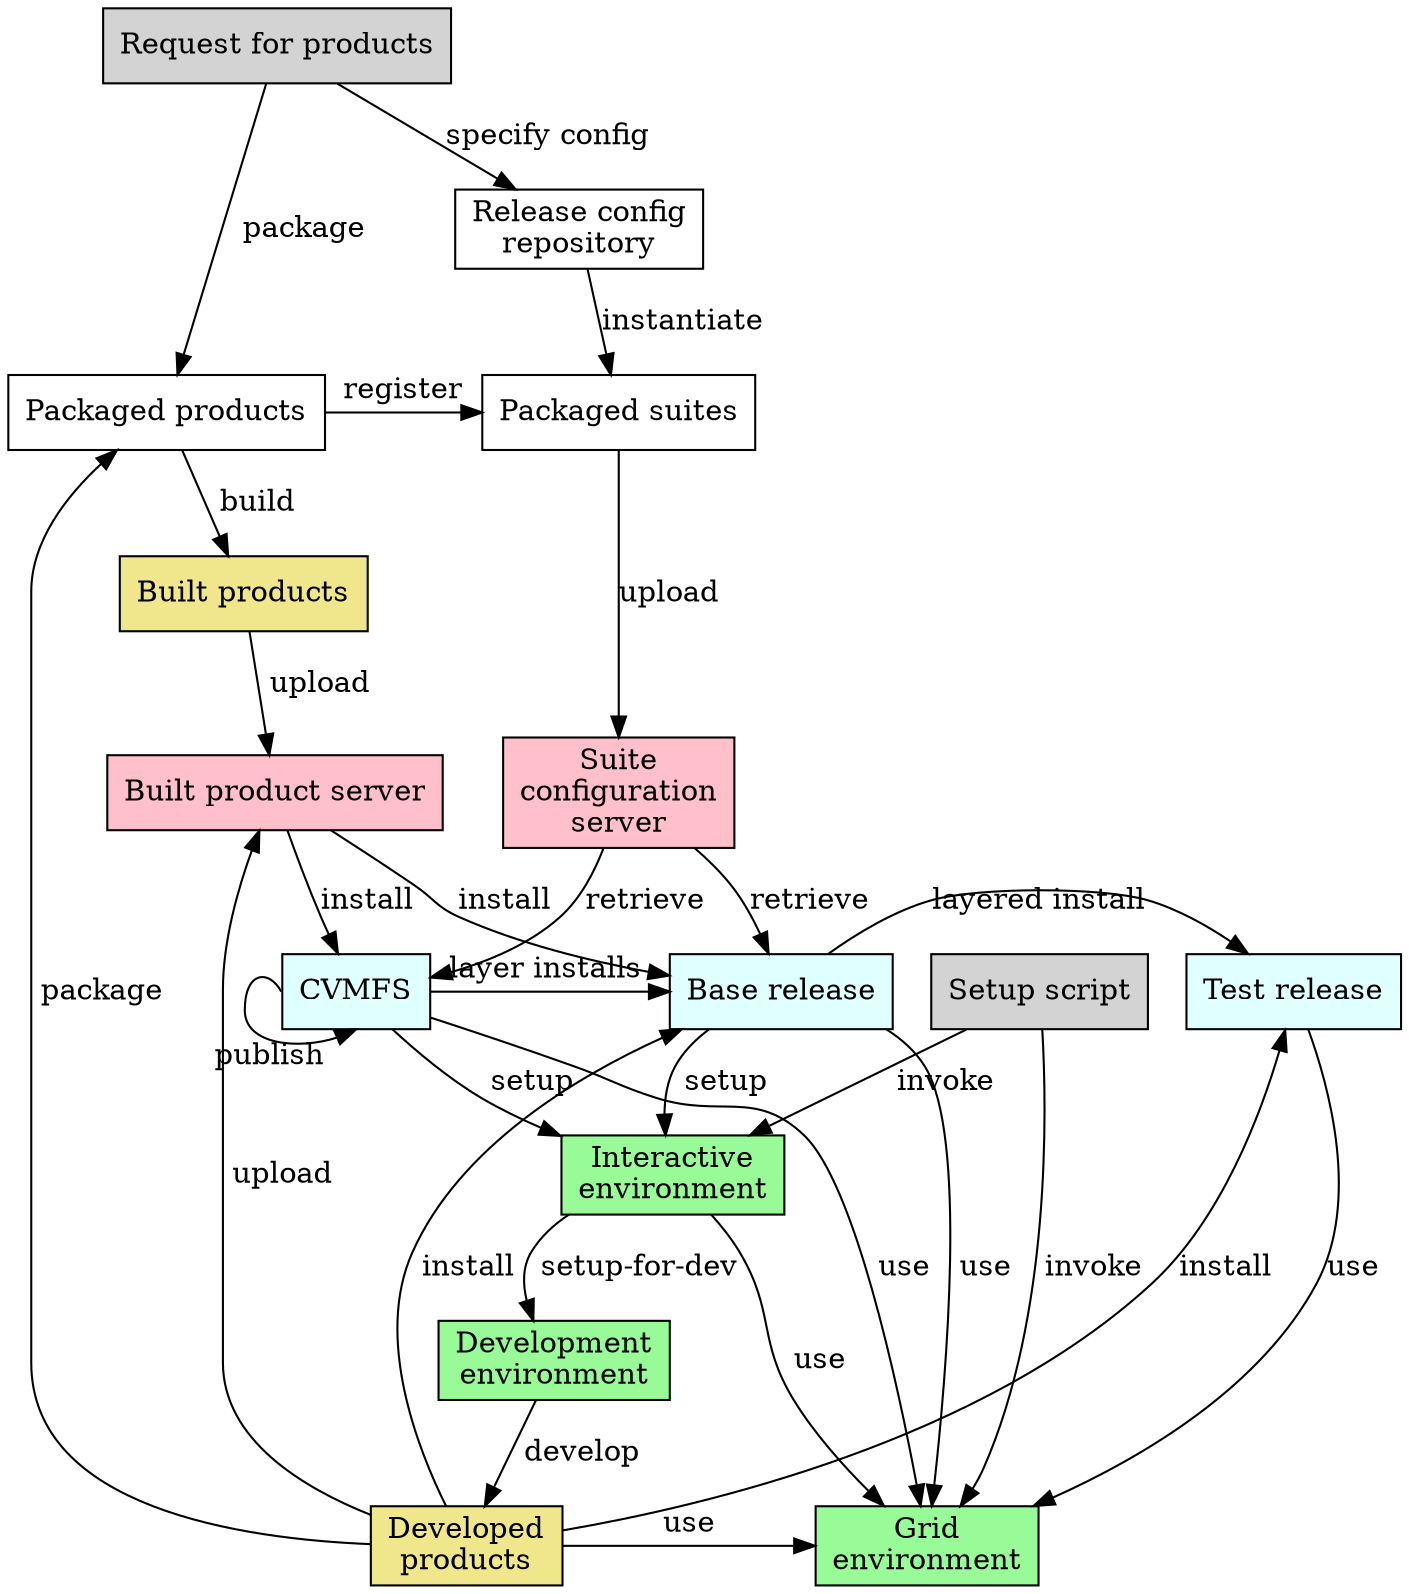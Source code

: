 digraph test {

  node [shape="rectangle"]
  
  request [label="Request for products", style=filled, fillcolor=lightgray]
  package [label="Packaged products"]
  scisoft [label="Built product server", style=filled, fillcolor=pink]
  suite_config_server [label="Suite\nconfiguration\nserver", style=filled, fillcolor=pink]
  build [label="Built products", style=filled, fillcolor=khaki]
  packaged_suites [label="Packaged suites"]
  release_config [label="Release config\nrepository"]
  developed [label="Developed\nproducts", style=filled, fillcolor=khaki]
  local_install [label="Base release", style=filled, fillcolor=lightcyan]
  test_release [label="Test release", style=filled, fillcolor=lightcyan]
  CVMFS [style=filled, fillcolor=lightcyan]
  interactive [label="Interactive\nenvironment", style=filled, fillcolor=palegreen]
  grid [label="Grid\nenvironment", style=filled, fillcolor=palegreen]
  development [label="Development\nenvironment", style=filled, fillcolor=palegreen]
  setup [label="Setup script", style=filled, fillcolor=lightgray]

  { rank = same; developed; grid }
  { rank = same; packaged_suites; package }
  { rank = same; test_release; local_install; CVMFS }
  { rank = same; suite_config_server; scisoft}

  request -> package [label=" package"]
  request -> release_config [label="specify config"]
  
  release_config -> packaged_suites [label = "instantiate"]
  
  package -> build [label=" build"]
  package -> packaged_suites [label="register"]
  
  packaged_suites -> suite_config_server [label="upload"]
  
  suite_config_server -> CVMFS [label="retrieve"]
  suite_config_server -> local_install [label="retrieve"]

  
  build -> scisoft [label=" upload"]
  scisoft -> CVMFS [label="install"]
  scisoft -> local_install [label="install"]
  local_install -> interactive [label=" setup"]
  local_install -> test_release[label="layered install"]
  
  CVMFS:w -> CVMFS:s [xlabel="publish"]
  CVMFS -> interactive [label=" setup"]
  CVMFS -> local_install [label="layer installs "]
  local_install -> grid [label=" use"]
  test_release -> grid [label="use"]
  CVMFS -> grid [label=" use"]
  interactive -> development [label=" setup-for-dev"]
  interactive -> grid [label="use"]
  setup -> interactive [label=" invoke"]
  setup -> grid [label=" invoke"]
  development -> developed [label=" develop"]
  developed -> local_install [label=" install"]
  developed -> grid [label="use"]
  developed -> scisoft [label=" upload"]
  developed -> package [label=" package"]
  developed -> test_release [label="install"]
}
 